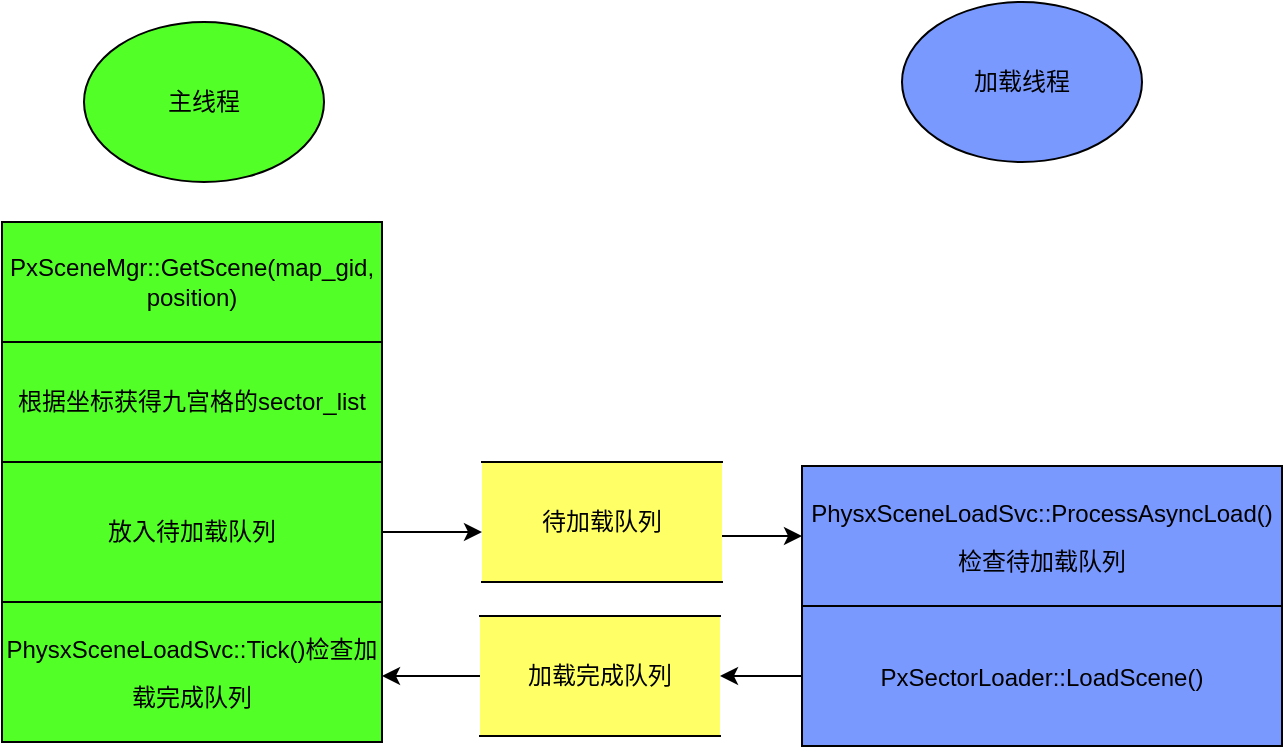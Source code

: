 <mxfile version="20.0.3" type="github">
  <diagram id="UQvTM-OoT8rPaZwAWUMa" name="Page-1">
    <mxGraphModel dx="1550" dy="811" grid="1" gridSize="10" guides="1" tooltips="1" connect="1" arrows="1" fold="1" page="1" pageScale="1" pageWidth="827" pageHeight="1169" math="0" shadow="0">
      <root>
        <mxCell id="0" />
        <mxCell id="1" parent="0" />
        <mxCell id="-Gof_iz7Jo8x0-9tWo7E-26" value="PxSceneMgr::GetScene(map_gid, position)" style="rounded=0;whiteSpace=wrap;html=1;fillColor=#52FF26;" vertex="1" parent="1">
          <mxGeometry x="160" y="240" width="190" height="60" as="geometry" />
        </mxCell>
        <mxCell id="-Gof_iz7Jo8x0-9tWo7E-27" value="根据坐标获得九宫格的sector_list" style="rounded=0;whiteSpace=wrap;html=1;fillColor=#52FF26;" vertex="1" parent="1">
          <mxGeometry x="160" y="300" width="190" height="60" as="geometry" />
        </mxCell>
        <mxCell id="-Gof_iz7Jo8x0-9tWo7E-28" value="放入待加载队列" style="rounded=0;whiteSpace=wrap;html=1;fillColor=#52FF26;" vertex="1" parent="1">
          <mxGeometry x="160" y="360" width="190" height="70" as="geometry" />
        </mxCell>
        <mxCell id="-Gof_iz7Jo8x0-9tWo7E-29" value="待加载队列" style="shape=partialRectangle;whiteSpace=wrap;html=1;left=0;right=0;fillColor=#FFFF66;" vertex="1" parent="1">
          <mxGeometry x="400" y="360" width="120" height="60" as="geometry" />
        </mxCell>
        <mxCell id="-Gof_iz7Jo8x0-9tWo7E-30" value="加载完成队列" style="shape=partialRectangle;whiteSpace=wrap;html=1;left=0;right=0;fillColor=#FFFF66;" vertex="1" parent="1">
          <mxGeometry x="399" y="437" width="120" height="60" as="geometry" />
        </mxCell>
        <mxCell id="-Gof_iz7Jo8x0-9tWo7E-31" value="" style="endArrow=classic;html=1;rounded=0;exitX=1;exitY=0.5;exitDx=0;exitDy=0;" edge="1" parent="1" source="-Gof_iz7Jo8x0-9tWo7E-28">
          <mxGeometry width="50" height="50" relative="1" as="geometry">
            <mxPoint x="210" y="440" as="sourcePoint" />
            <mxPoint x="400" y="395" as="targetPoint" />
          </mxGeometry>
        </mxCell>
        <mxCell id="-Gof_iz7Jo8x0-9tWo7E-32" value="&lt;div style=&quot;line-height: 24px;&quot;&gt;PhysxSceneLoadSvc::ProcessAsyncLoad()检查待加载队列&lt;/div&gt;" style="rounded=0;whiteSpace=wrap;html=1;fillColor=#7A99FF;" vertex="1" parent="1">
          <mxGeometry x="560" y="362" width="240" height="70" as="geometry" />
        </mxCell>
        <mxCell id="-Gof_iz7Jo8x0-9tWo7E-33" value="" style="endArrow=classic;html=1;rounded=0;exitX=1;exitY=0.617;exitDx=0;exitDy=0;exitPerimeter=0;entryX=0;entryY=0.5;entryDx=0;entryDy=0;" edge="1" parent="1" source="-Gof_iz7Jo8x0-9tWo7E-29" target="-Gof_iz7Jo8x0-9tWo7E-32">
          <mxGeometry width="50" height="50" relative="1" as="geometry">
            <mxPoint x="220" y="420" as="sourcePoint" />
            <mxPoint x="270" y="370" as="targetPoint" />
          </mxGeometry>
        </mxCell>
        <mxCell id="-Gof_iz7Jo8x0-9tWo7E-34" value="&lt;div style=&quot;line-height: 24px;&quot;&gt;PxSectorLoader::LoadScene()&lt;/div&gt;" style="rounded=0;whiteSpace=wrap;html=1;fillColor=#7A99FF;" vertex="1" parent="1">
          <mxGeometry x="560" y="432" width="240" height="70" as="geometry" />
        </mxCell>
        <mxCell id="-Gof_iz7Jo8x0-9tWo7E-35" value="&lt;div style=&quot;line-height: 24px;&quot;&gt;PhysxSceneLoadSvc::Tick()检查加载完成队列&lt;/div&gt;" style="rounded=0;whiteSpace=wrap;html=1;fillColor=#52FF26;" vertex="1" parent="1">
          <mxGeometry x="160" y="430" width="190" height="70" as="geometry" />
        </mxCell>
        <mxCell id="-Gof_iz7Jo8x0-9tWo7E-36" value="" style="endArrow=classic;html=1;rounded=0;exitX=0;exitY=0.5;exitDx=0;exitDy=0;entryX=1;entryY=0.5;entryDx=0;entryDy=0;" edge="1" parent="1" source="-Gof_iz7Jo8x0-9tWo7E-34" target="-Gof_iz7Jo8x0-9tWo7E-30">
          <mxGeometry width="50" height="50" relative="1" as="geometry">
            <mxPoint x="220" y="520" as="sourcePoint" />
            <mxPoint x="270" y="470" as="targetPoint" />
          </mxGeometry>
        </mxCell>
        <mxCell id="-Gof_iz7Jo8x0-9tWo7E-37" value="" style="endArrow=classic;html=1;rounded=0;exitX=0;exitY=0.5;exitDx=0;exitDy=0;" edge="1" parent="1" source="-Gof_iz7Jo8x0-9tWo7E-30">
          <mxGeometry width="50" height="50" relative="1" as="geometry">
            <mxPoint x="570" y="537" as="sourcePoint" />
            <mxPoint x="350" y="467" as="targetPoint" />
          </mxGeometry>
        </mxCell>
        <mxCell id="-Gof_iz7Jo8x0-9tWo7E-38" value="主线程" style="ellipse;whiteSpace=wrap;html=1;fillColor=#52FF26;" vertex="1" parent="1">
          <mxGeometry x="201" y="140" width="120" height="80" as="geometry" />
        </mxCell>
        <mxCell id="-Gof_iz7Jo8x0-9tWo7E-39" value="加载线程" style="ellipse;whiteSpace=wrap;html=1;fillColor=#7A99FF;" vertex="1" parent="1">
          <mxGeometry x="610" y="130" width="120" height="80" as="geometry" />
        </mxCell>
      </root>
    </mxGraphModel>
  </diagram>
</mxfile>
